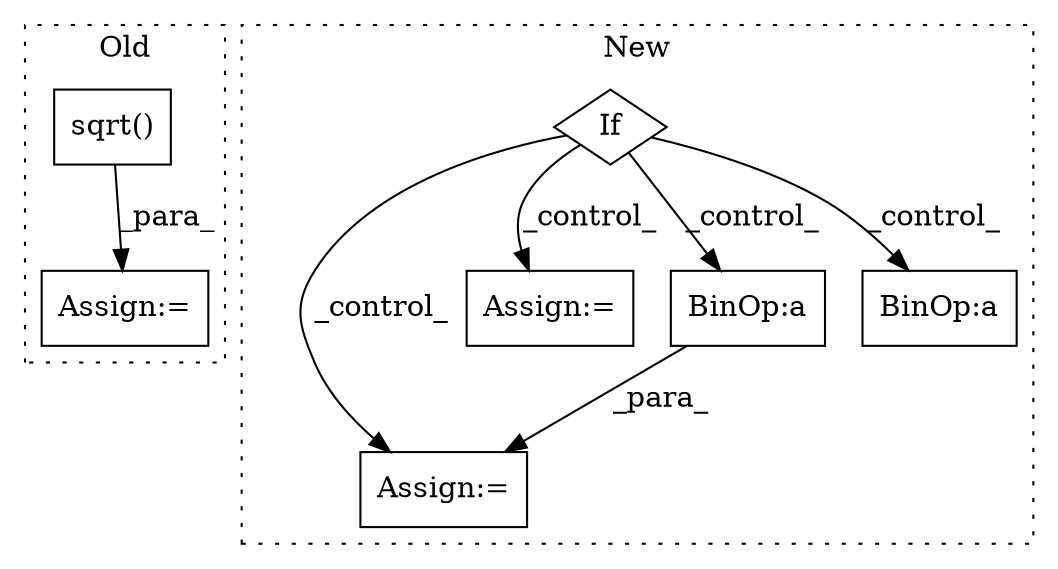 digraph G {
subgraph cluster0 {
1 [label="sqrt()" a="75" s="915" l="66" shape="box"];
4 [label="Assign:=" a="68" s="906" l="3" shape="box"];
label = "Old";
style="dotted";
}
subgraph cluster1 {
2 [label="If" a="96" s="755" l="3" shape="diamond"];
3 [label="Assign:=" a="68" s="901" l="3" shape="box"];
5 [label="Assign:=" a="68" s="1001" l="4" shape="box"];
6 [label="BinOp:a" a="82" s="958" l="3" shape="box"];
7 [label="BinOp:a" a="82" s="811" l="41" shape="box"];
label = "New";
style="dotted";
}
1 -> 4 [label="_para_"];
2 -> 7 [label="_control_"];
2 -> 5 [label="_control_"];
2 -> 6 [label="_control_"];
2 -> 3 [label="_control_"];
6 -> 3 [label="_para_"];
}